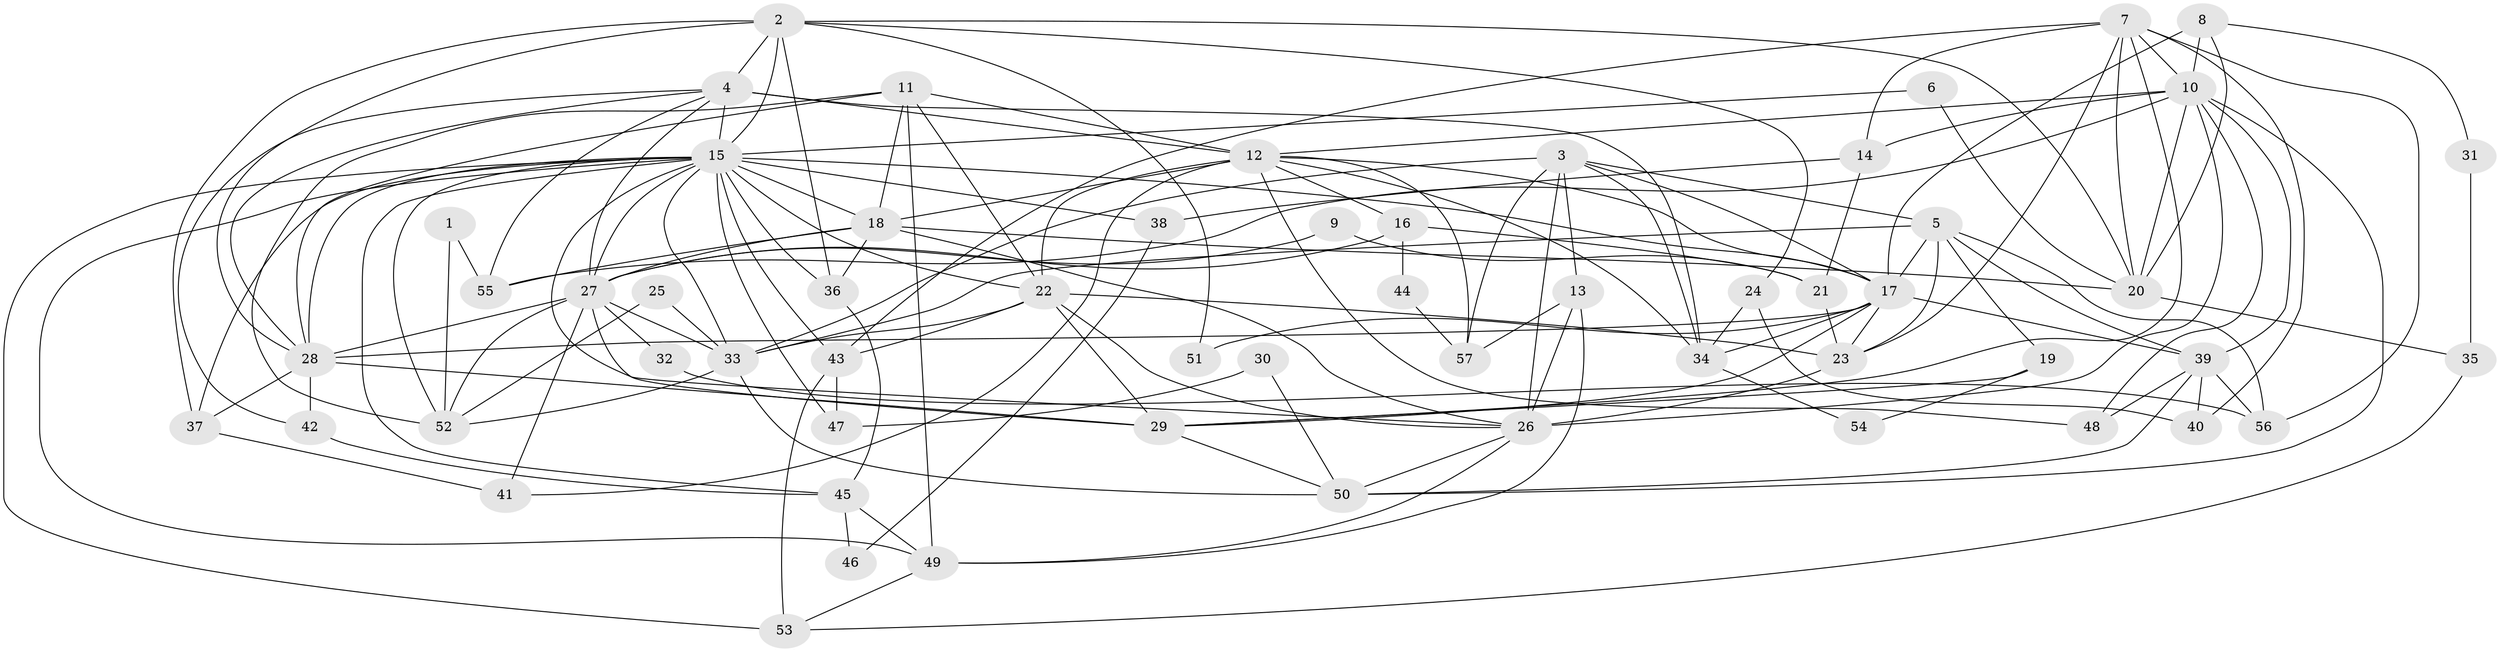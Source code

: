 // original degree distribution, {2: 0.11504424778761062, 4: 0.2743362831858407, 3: 0.3008849557522124, 5: 0.1504424778761062, 6: 0.09734513274336283, 7: 0.061946902654867256}
// Generated by graph-tools (version 1.1) at 2025/36/03/09/25 02:36:12]
// undirected, 57 vertices, 151 edges
graph export_dot {
graph [start="1"]
  node [color=gray90,style=filled];
  1;
  2;
  3;
  4;
  5;
  6;
  7;
  8;
  9;
  10;
  11;
  12;
  13;
  14;
  15;
  16;
  17;
  18;
  19;
  20;
  21;
  22;
  23;
  24;
  25;
  26;
  27;
  28;
  29;
  30;
  31;
  32;
  33;
  34;
  35;
  36;
  37;
  38;
  39;
  40;
  41;
  42;
  43;
  44;
  45;
  46;
  47;
  48;
  49;
  50;
  51;
  52;
  53;
  54;
  55;
  56;
  57;
  1 -- 52 [weight=1.0];
  1 -- 55 [weight=1.0];
  2 -- 4 [weight=1.0];
  2 -- 15 [weight=2.0];
  2 -- 20 [weight=1.0];
  2 -- 24 [weight=1.0];
  2 -- 28 [weight=1.0];
  2 -- 36 [weight=1.0];
  2 -- 37 [weight=1.0];
  2 -- 51 [weight=1.0];
  3 -- 5 [weight=1.0];
  3 -- 13 [weight=1.0];
  3 -- 17 [weight=1.0];
  3 -- 26 [weight=1.0];
  3 -- 33 [weight=1.0];
  3 -- 34 [weight=1.0];
  3 -- 57 [weight=1.0];
  4 -- 12 [weight=3.0];
  4 -- 15 [weight=1.0];
  4 -- 27 [weight=1.0];
  4 -- 28 [weight=1.0];
  4 -- 34 [weight=2.0];
  4 -- 42 [weight=1.0];
  4 -- 55 [weight=1.0];
  5 -- 17 [weight=1.0];
  5 -- 19 [weight=1.0];
  5 -- 23 [weight=1.0];
  5 -- 33 [weight=1.0];
  5 -- 39 [weight=1.0];
  5 -- 56 [weight=1.0];
  6 -- 15 [weight=2.0];
  6 -- 20 [weight=2.0];
  7 -- 10 [weight=1.0];
  7 -- 14 [weight=1.0];
  7 -- 20 [weight=1.0];
  7 -- 23 [weight=1.0];
  7 -- 29 [weight=1.0];
  7 -- 40 [weight=1.0];
  7 -- 43 [weight=1.0];
  7 -- 56 [weight=1.0];
  8 -- 10 [weight=1.0];
  8 -- 17 [weight=1.0];
  8 -- 20 [weight=1.0];
  8 -- 31 [weight=1.0];
  9 -- 21 [weight=1.0];
  9 -- 27 [weight=1.0];
  10 -- 12 [weight=1.0];
  10 -- 14 [weight=1.0];
  10 -- 20 [weight=1.0];
  10 -- 26 [weight=1.0];
  10 -- 39 [weight=1.0];
  10 -- 48 [weight=1.0];
  10 -- 50 [weight=1.0];
  10 -- 55 [weight=1.0];
  11 -- 12 [weight=1.0];
  11 -- 18 [weight=1.0];
  11 -- 22 [weight=1.0];
  11 -- 28 [weight=1.0];
  11 -- 49 [weight=1.0];
  11 -- 52 [weight=1.0];
  12 -- 16 [weight=1.0];
  12 -- 17 [weight=1.0];
  12 -- 18 [weight=1.0];
  12 -- 22 [weight=1.0];
  12 -- 34 [weight=1.0];
  12 -- 41 [weight=1.0];
  12 -- 48 [weight=1.0];
  12 -- 57 [weight=1.0];
  13 -- 26 [weight=1.0];
  13 -- 49 [weight=1.0];
  13 -- 57 [weight=1.0];
  14 -- 21 [weight=1.0];
  14 -- 38 [weight=1.0];
  15 -- 17 [weight=1.0];
  15 -- 18 [weight=3.0];
  15 -- 22 [weight=1.0];
  15 -- 26 [weight=1.0];
  15 -- 27 [weight=1.0];
  15 -- 28 [weight=1.0];
  15 -- 33 [weight=1.0];
  15 -- 36 [weight=1.0];
  15 -- 37 [weight=1.0];
  15 -- 38 [weight=1.0];
  15 -- 43 [weight=1.0];
  15 -- 45 [weight=2.0];
  15 -- 47 [weight=1.0];
  15 -- 49 [weight=1.0];
  15 -- 52 [weight=1.0];
  15 -- 53 [weight=2.0];
  16 -- 21 [weight=1.0];
  16 -- 27 [weight=1.0];
  16 -- 44 [weight=1.0];
  17 -- 23 [weight=1.0];
  17 -- 28 [weight=2.0];
  17 -- 29 [weight=1.0];
  17 -- 34 [weight=1.0];
  17 -- 39 [weight=1.0];
  17 -- 51 [weight=1.0];
  18 -- 20 [weight=2.0];
  18 -- 26 [weight=1.0];
  18 -- 27 [weight=1.0];
  18 -- 36 [weight=1.0];
  18 -- 55 [weight=1.0];
  19 -- 29 [weight=1.0];
  19 -- 54 [weight=1.0];
  20 -- 35 [weight=1.0];
  21 -- 23 [weight=1.0];
  22 -- 23 [weight=3.0];
  22 -- 26 [weight=1.0];
  22 -- 29 [weight=1.0];
  22 -- 33 [weight=1.0];
  22 -- 43 [weight=1.0];
  23 -- 26 [weight=3.0];
  24 -- 34 [weight=1.0];
  24 -- 40 [weight=1.0];
  25 -- 33 [weight=1.0];
  25 -- 52 [weight=1.0];
  26 -- 49 [weight=1.0];
  26 -- 50 [weight=1.0];
  27 -- 28 [weight=1.0];
  27 -- 29 [weight=3.0];
  27 -- 32 [weight=1.0];
  27 -- 33 [weight=2.0];
  27 -- 41 [weight=1.0];
  27 -- 52 [weight=1.0];
  28 -- 29 [weight=1.0];
  28 -- 37 [weight=1.0];
  28 -- 42 [weight=1.0];
  29 -- 50 [weight=1.0];
  30 -- 47 [weight=1.0];
  30 -- 50 [weight=1.0];
  31 -- 35 [weight=1.0];
  32 -- 56 [weight=1.0];
  33 -- 50 [weight=1.0];
  33 -- 52 [weight=1.0];
  34 -- 54 [weight=1.0];
  35 -- 53 [weight=1.0];
  36 -- 45 [weight=1.0];
  37 -- 41 [weight=1.0];
  38 -- 46 [weight=1.0];
  39 -- 40 [weight=1.0];
  39 -- 48 [weight=1.0];
  39 -- 50 [weight=1.0];
  39 -- 56 [weight=1.0];
  42 -- 45 [weight=1.0];
  43 -- 47 [weight=1.0];
  43 -- 53 [weight=1.0];
  44 -- 57 [weight=1.0];
  45 -- 46 [weight=1.0];
  45 -- 49 [weight=1.0];
  49 -- 53 [weight=1.0];
}
